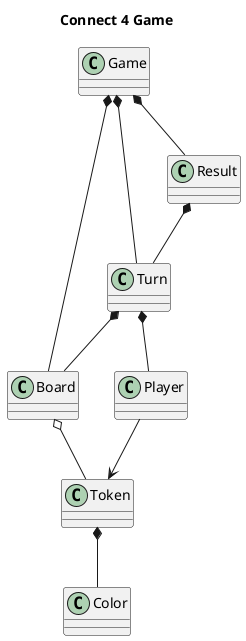 @startuml
skinparam classAttributeIconSize 0
title Connect 4 Game
class Game
class Player
class Board
class Token
class Turn
class Result
class Color

Game *-- Board
Game *-- Turn
Game *-- Result
Result *-- Turn
Turn *-- Player
Turn *-- Board
Board o-- Token
Token *-- Color
Player --> Token
@enduml
